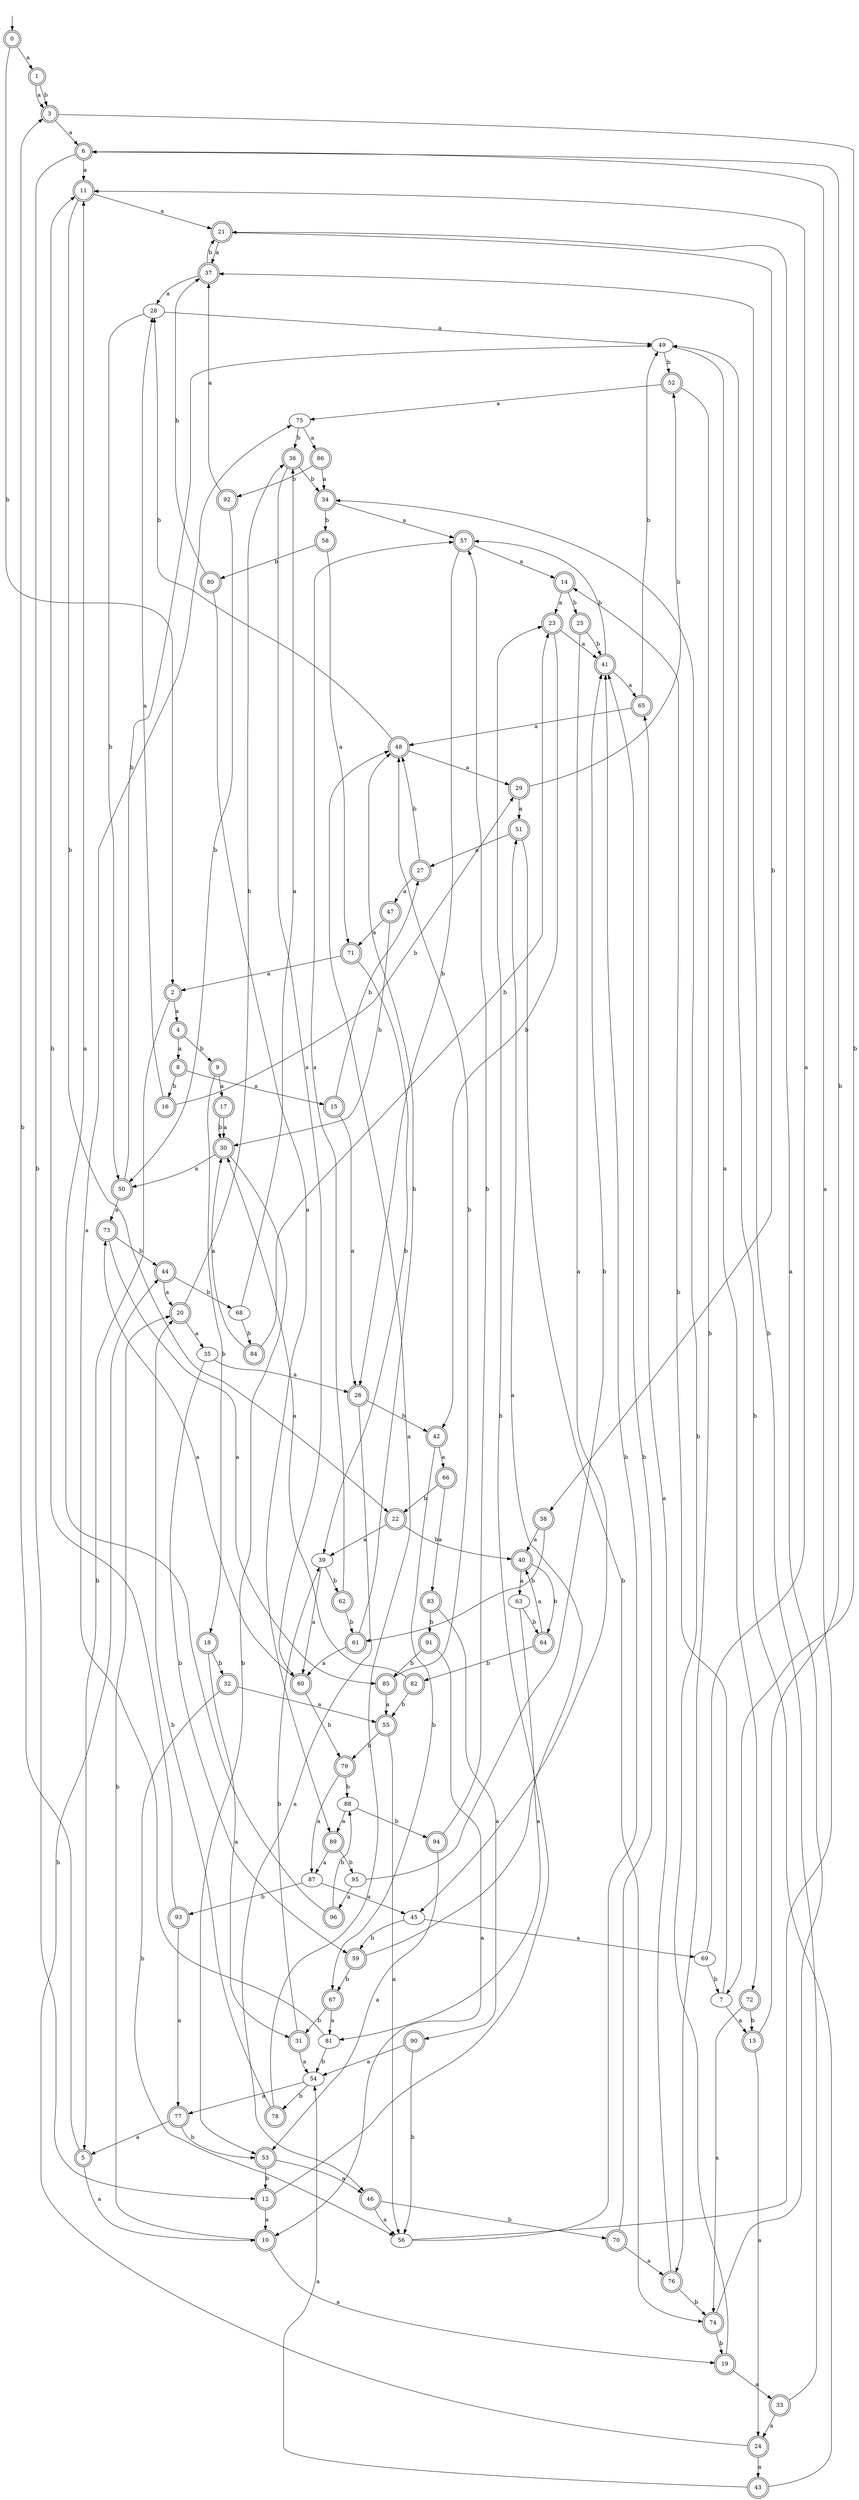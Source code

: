 digraph RandomDFA {
  __start0 [label="", shape=none];
  __start0 -> 0 [label=""];
  0 [shape=circle] [shape=doublecircle]
  0 -> 1 [label="a"]
  0 -> 2 [label="b"]
  1 [shape=doublecircle]
  1 -> 3 [label="a"]
  1 -> 3 [label="b"]
  2 [shape=doublecircle]
  2 -> 4 [label="a"]
  2 -> 5 [label="b"]
  3 [shape=doublecircle]
  3 -> 6 [label="a"]
  3 -> 7 [label="b"]
  4 [shape=doublecircle]
  4 -> 8 [label="a"]
  4 -> 9 [label="b"]
  5 [shape=doublecircle]
  5 -> 10 [label="a"]
  5 -> 3 [label="b"]
  6 [shape=doublecircle]
  6 -> 11 [label="a"]
  6 -> 12 [label="b"]
  7
  7 -> 13 [label="a"]
  7 -> 14 [label="b"]
  8 [shape=doublecircle]
  8 -> 15 [label="a"]
  8 -> 16 [label="b"]
  9 [shape=doublecircle]
  9 -> 17 [label="a"]
  9 -> 18 [label="b"]
  10 [shape=doublecircle]
  10 -> 19 [label="a"]
  10 -> 20 [label="b"]
  11 [shape=doublecircle]
  11 -> 21 [label="a"]
  11 -> 22 [label="b"]
  12 [shape=doublecircle]
  12 -> 10 [label="a"]
  12 -> 23 [label="b"]
  13 [shape=doublecircle]
  13 -> 24 [label="a"]
  13 -> 6 [label="b"]
  14 [shape=doublecircle]
  14 -> 23 [label="a"]
  14 -> 25 [label="b"]
  15 [shape=doublecircle]
  15 -> 26 [label="a"]
  15 -> 27 [label="b"]
  16 [shape=doublecircle]
  16 -> 28 [label="a"]
  16 -> 29 [label="b"]
  17 [shape=doublecircle]
  17 -> 30 [label="a"]
  17 -> 30 [label="b"]
  18 [shape=doublecircle]
  18 -> 31 [label="a"]
  18 -> 32 [label="b"]
  19 [shape=doublecircle]
  19 -> 33 [label="a"]
  19 -> 34 [label="b"]
  20 [shape=doublecircle]
  20 -> 35 [label="a"]
  20 -> 36 [label="b"]
  21 [shape=doublecircle]
  21 -> 37 [label="a"]
  21 -> 38 [label="b"]
  22 [shape=doublecircle]
  22 -> 39 [label="a"]
  22 -> 40 [label="b"]
  23 [shape=doublecircle]
  23 -> 41 [label="a"]
  23 -> 42 [label="b"]
  24 [shape=doublecircle]
  24 -> 43 [label="a"]
  24 -> 44 [label="b"]
  25 [shape=doublecircle]
  25 -> 45 [label="a"]
  25 -> 41 [label="b"]
  26 [shape=doublecircle]
  26 -> 46 [label="a"]
  26 -> 42 [label="b"]
  27 [shape=doublecircle]
  27 -> 47 [label="a"]
  27 -> 48 [label="b"]
  28
  28 -> 49 [label="a"]
  28 -> 50 [label="b"]
  29 [shape=doublecircle]
  29 -> 51 [label="a"]
  29 -> 52 [label="b"]
  30 [shape=doublecircle]
  30 -> 50 [label="a"]
  30 -> 53 [label="b"]
  31 [shape=doublecircle]
  31 -> 54 [label="a"]
  31 -> 39 [label="b"]
  32 [shape=doublecircle]
  32 -> 55 [label="a"]
  32 -> 56 [label="b"]
  33 [shape=doublecircle]
  33 -> 24 [label="a"]
  33 -> 37 [label="b"]
  34 [shape=doublecircle]
  34 -> 57 [label="a"]
  34 -> 58 [label="b"]
  35
  35 -> 26 [label="a"]
  35 -> 59 [label="b"]
  36 [shape=doublecircle]
  36 -> 60 [label="a"]
  36 -> 34 [label="b"]
  37 [shape=doublecircle]
  37 -> 28 [label="a"]
  37 -> 21 [label="b"]
  38 [shape=doublecircle]
  38 -> 40 [label="a"]
  38 -> 61 [label="b"]
  39
  39 -> 60 [label="a"]
  39 -> 62 [label="b"]
  40 [shape=doublecircle]
  40 -> 63 [label="a"]
  40 -> 64 [label="b"]
  41 [shape=doublecircle]
  41 -> 65 [label="a"]
  41 -> 57 [label="b"]
  42 [shape=doublecircle]
  42 -> 66 [label="a"]
  42 -> 67 [label="b"]
  43 [shape=doublecircle]
  43 -> 54 [label="a"]
  43 -> 49 [label="b"]
  44 [shape=doublecircle]
  44 -> 20 [label="a"]
  44 -> 68 [label="b"]
  45
  45 -> 69 [label="a"]
  45 -> 59 [label="b"]
  46 [shape=doublecircle]
  46 -> 56 [label="a"]
  46 -> 70 [label="b"]
  47 [shape=doublecircle]
  47 -> 71 [label="a"]
  47 -> 30 [label="b"]
  48 [shape=doublecircle]
  48 -> 29 [label="a"]
  48 -> 28 [label="b"]
  49
  49 -> 72 [label="a"]
  49 -> 52 [label="b"]
  50 [shape=doublecircle]
  50 -> 73 [label="a"]
  50 -> 49 [label="b"]
  51 [shape=doublecircle]
  51 -> 27 [label="a"]
  51 -> 74 [label="b"]
  52 [shape=doublecircle]
  52 -> 75 [label="a"]
  52 -> 76 [label="b"]
  53 [shape=doublecircle]
  53 -> 46 [label="a"]
  53 -> 12 [label="b"]
  54
  54 -> 77 [label="a"]
  54 -> 78 [label="b"]
  55 [shape=doublecircle]
  55 -> 56 [label="a"]
  55 -> 79 [label="b"]
  56
  56 -> 6 [label="a"]
  56 -> 41 [label="b"]
  57 [shape=doublecircle]
  57 -> 14 [label="a"]
  57 -> 26 [label="b"]
  58 [shape=doublecircle]
  58 -> 71 [label="a"]
  58 -> 80 [label="b"]
  59 [shape=doublecircle]
  59 -> 51 [label="a"]
  59 -> 67 [label="b"]
  60 [shape=doublecircle]
  60 -> 73 [label="a"]
  60 -> 79 [label="b"]
  61 [shape=doublecircle]
  61 -> 60 [label="a"]
  61 -> 48 [label="b"]
  62 [shape=doublecircle]
  62 -> 57 [label="a"]
  62 -> 61 [label="b"]
  63
  63 -> 81 [label="a"]
  63 -> 64 [label="b"]
  64 [shape=doublecircle]
  64 -> 40 [label="a"]
  64 -> 82 [label="b"]
  65 [shape=doublecircle]
  65 -> 48 [label="a"]
  65 -> 49 [label="b"]
  66 [shape=doublecircle]
  66 -> 83 [label="a"]
  66 -> 22 [label="b"]
  67 [shape=doublecircle]
  67 -> 81 [label="a"]
  67 -> 31 [label="b"]
  68
  68 -> 36 [label="a"]
  68 -> 84 [label="b"]
  69
  69 -> 11 [label="a"]
  69 -> 7 [label="b"]
  70 [shape=doublecircle]
  70 -> 76 [label="a"]
  70 -> 41 [label="b"]
  71 [shape=doublecircle]
  71 -> 2 [label="a"]
  71 -> 39 [label="b"]
  72 [shape=doublecircle]
  72 -> 74 [label="a"]
  72 -> 13 [label="b"]
  73 [shape=doublecircle]
  73 -> 85 [label="a"]
  73 -> 44 [label="b"]
  74 [shape=doublecircle]
  74 -> 21 [label="a"]
  74 -> 19 [label="b"]
  75
  75 -> 86 [label="a"]
  75 -> 36 [label="b"]
  76 [shape=doublecircle]
  76 -> 65 [label="a"]
  76 -> 74 [label="b"]
  77 [shape=doublecircle]
  77 -> 5 [label="a"]
  77 -> 53 [label="b"]
  78 [shape=doublecircle]
  78 -> 48 [label="a"]
  78 -> 20 [label="b"]
  79 [shape=doublecircle]
  79 -> 87 [label="a"]
  79 -> 88 [label="b"]
  80 [shape=doublecircle]
  80 -> 89 [label="a"]
  80 -> 37 [label="b"]
  81
  81 -> 75 [label="a"]
  81 -> 54 [label="b"]
  82 [shape=doublecircle]
  82 -> 30 [label="a"]
  82 -> 55 [label="b"]
  83 [shape=doublecircle]
  83 -> 90 [label="a"]
  83 -> 91 [label="b"]
  84 [shape=doublecircle]
  84 -> 30 [label="a"]
  84 -> 23 [label="b"]
  85 [shape=doublecircle]
  85 -> 55 [label="a"]
  85 -> 48 [label="b"]
  86 [shape=doublecircle]
  86 -> 34 [label="a"]
  86 -> 92 [label="b"]
  87
  87 -> 45 [label="a"]
  87 -> 93 [label="b"]
  88
  88 -> 89 [label="a"]
  88 -> 94 [label="b"]
  89 [shape=doublecircle]
  89 -> 87 [label="a"]
  89 -> 95 [label="b"]
  90 [shape=doublecircle]
  90 -> 54 [label="a"]
  90 -> 56 [label="b"]
  91 [shape=doublecircle]
  91 -> 10 [label="a"]
  91 -> 85 [label="b"]
  92 [shape=doublecircle]
  92 -> 37 [label="a"]
  92 -> 50 [label="b"]
  93 [shape=doublecircle]
  93 -> 77 [label="a"]
  93 -> 11 [label="b"]
  94 [shape=doublecircle]
  94 -> 53 [label="a"]
  94 -> 57 [label="b"]
  95
  95 -> 96 [label="a"]
  95 -> 41 [label="b"]
  96 [shape=doublecircle]
  96 -> 11 [label="a"]
  96 -> 88 [label="b"]
}
